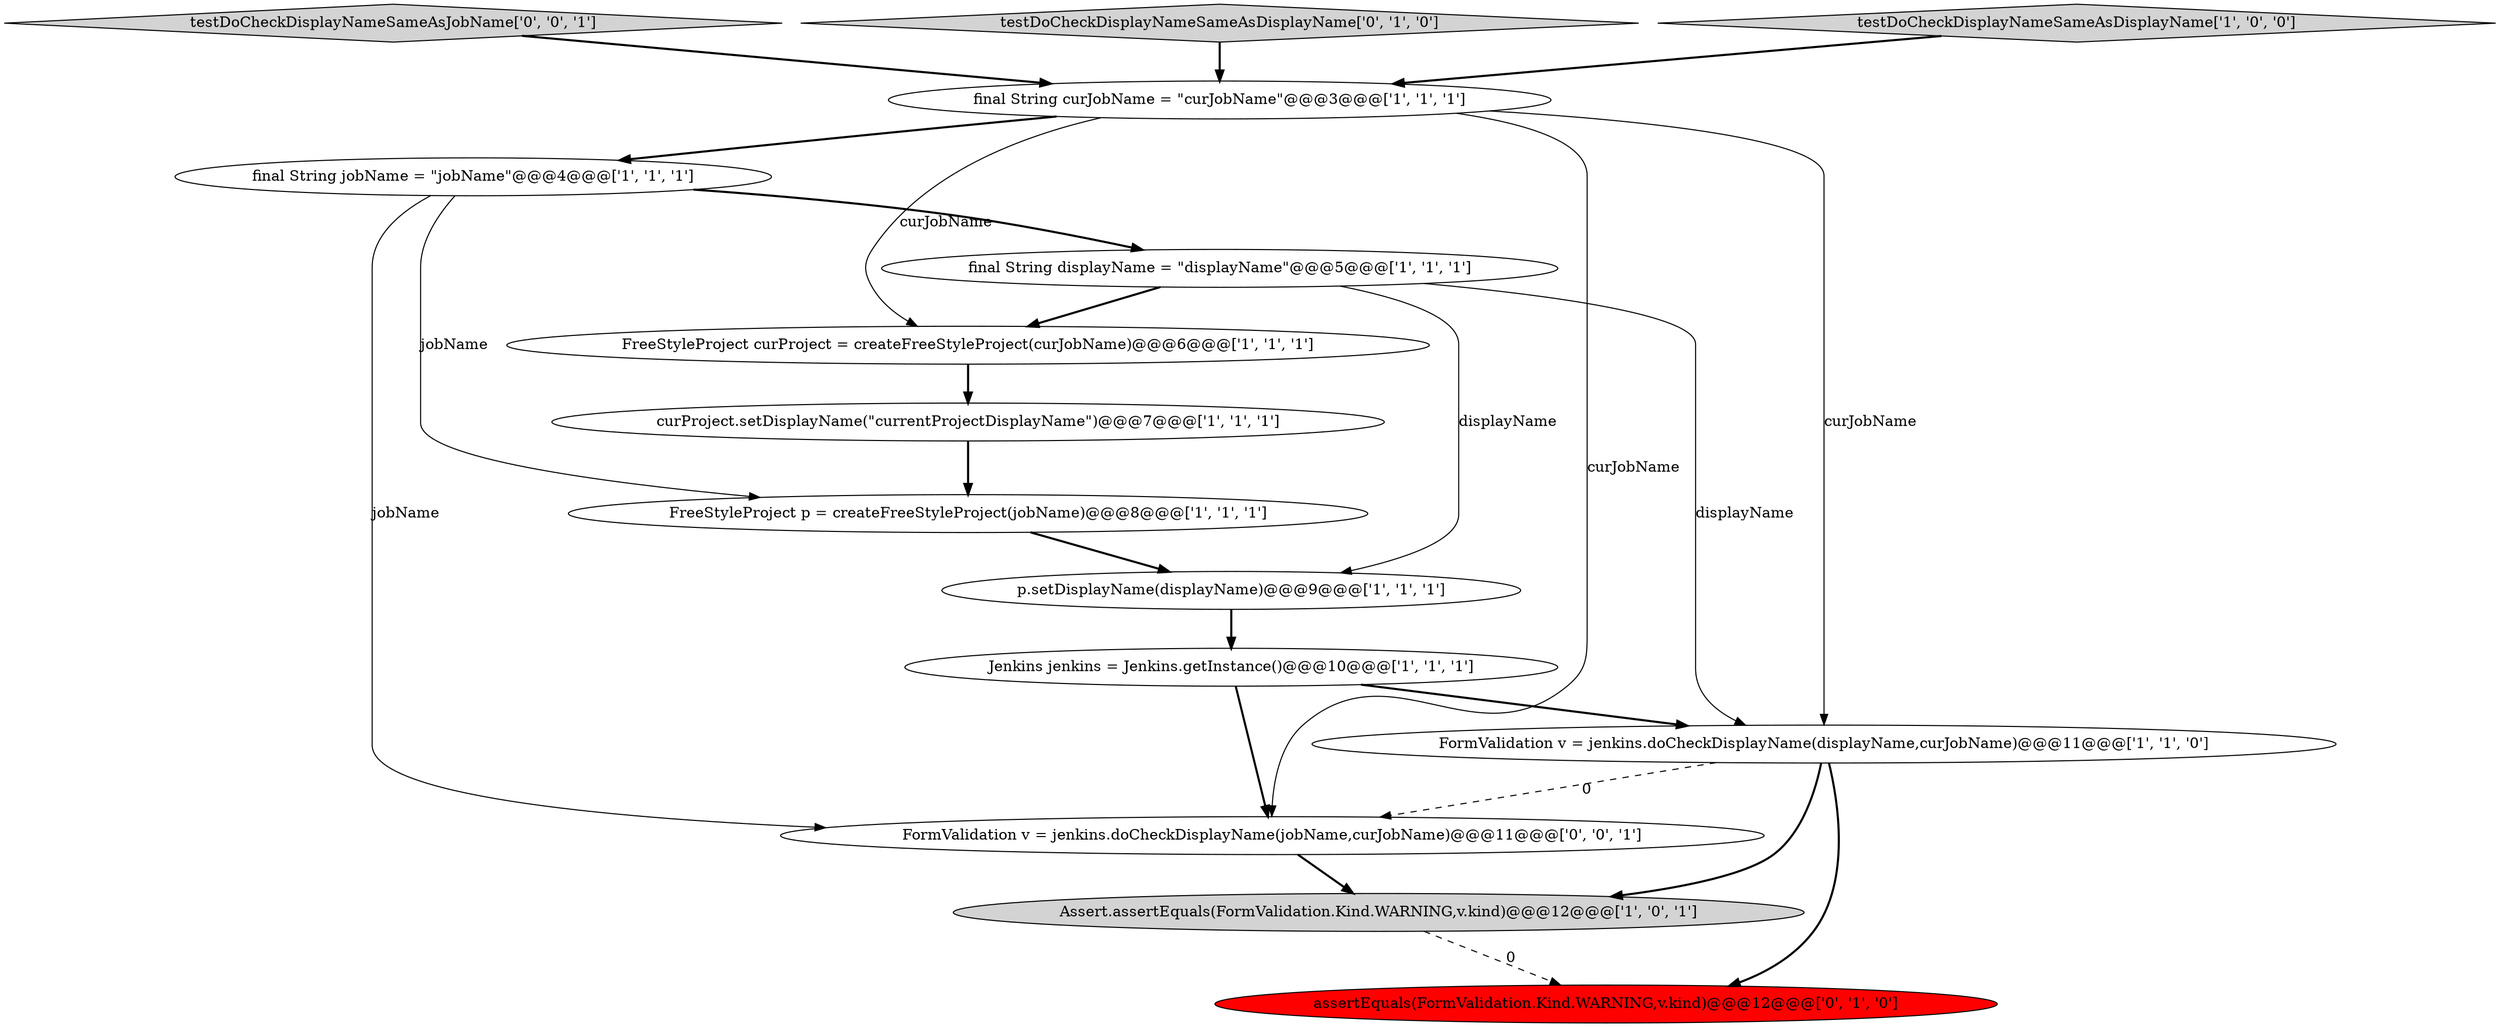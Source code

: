 digraph {
9 [style = filled, label = "Assert.assertEquals(FormValidation.Kind.WARNING,v.kind)@@@12@@@['1', '0', '1']", fillcolor = lightgray, shape = ellipse image = "AAA0AAABBB1BBB"];
2 [style = filled, label = "Jenkins jenkins = Jenkins.getInstance()@@@10@@@['1', '1', '1']", fillcolor = white, shape = ellipse image = "AAA0AAABBB1BBB"];
6 [style = filled, label = "FreeStyleProject curProject = createFreeStyleProject(curJobName)@@@6@@@['1', '1', '1']", fillcolor = white, shape = ellipse image = "AAA0AAABBB1BBB"];
13 [style = filled, label = "testDoCheckDisplayNameSameAsJobName['0', '0', '1']", fillcolor = lightgray, shape = diamond image = "AAA0AAABBB3BBB"];
3 [style = filled, label = "curProject.setDisplayName(\"currentProjectDisplayName\")@@@7@@@['1', '1', '1']", fillcolor = white, shape = ellipse image = "AAA0AAABBB1BBB"];
1 [style = filled, label = "final String curJobName = \"curJobName\"@@@3@@@['1', '1', '1']", fillcolor = white, shape = ellipse image = "AAA0AAABBB1BBB"];
8 [style = filled, label = "final String jobName = \"jobName\"@@@4@@@['1', '1', '1']", fillcolor = white, shape = ellipse image = "AAA0AAABBB1BBB"];
12 [style = filled, label = "testDoCheckDisplayNameSameAsDisplayName['0', '1', '0']", fillcolor = lightgray, shape = diamond image = "AAA0AAABBB2BBB"];
14 [style = filled, label = "FormValidation v = jenkins.doCheckDisplayName(jobName,curJobName)@@@11@@@['0', '0', '1']", fillcolor = white, shape = ellipse image = "AAA0AAABBB3BBB"];
4 [style = filled, label = "FreeStyleProject p = createFreeStyleProject(jobName)@@@8@@@['1', '1', '1']", fillcolor = white, shape = ellipse image = "AAA0AAABBB1BBB"];
10 [style = filled, label = "testDoCheckDisplayNameSameAsDisplayName['1', '0', '0']", fillcolor = lightgray, shape = diamond image = "AAA0AAABBB1BBB"];
11 [style = filled, label = "assertEquals(FormValidation.Kind.WARNING,v.kind)@@@12@@@['0', '1', '0']", fillcolor = red, shape = ellipse image = "AAA1AAABBB2BBB"];
0 [style = filled, label = "p.setDisplayName(displayName)@@@9@@@['1', '1', '1']", fillcolor = white, shape = ellipse image = "AAA0AAABBB1BBB"];
7 [style = filled, label = "FormValidation v = jenkins.doCheckDisplayName(displayName,curJobName)@@@11@@@['1', '1', '0']", fillcolor = white, shape = ellipse image = "AAA0AAABBB1BBB"];
5 [style = filled, label = "final String displayName = \"displayName\"@@@5@@@['1', '1', '1']", fillcolor = white, shape = ellipse image = "AAA0AAABBB1BBB"];
6->3 [style = bold, label=""];
5->0 [style = solid, label="displayName"];
7->11 [style = bold, label=""];
1->8 [style = bold, label=""];
1->7 [style = solid, label="curJobName"];
7->14 [style = dashed, label="0"];
1->14 [style = solid, label="curJobName"];
1->6 [style = solid, label="curJobName"];
0->2 [style = bold, label=""];
12->1 [style = bold, label=""];
3->4 [style = bold, label=""];
5->7 [style = solid, label="displayName"];
13->1 [style = bold, label=""];
4->0 [style = bold, label=""];
7->9 [style = bold, label=""];
5->6 [style = bold, label=""];
8->5 [style = bold, label=""];
8->4 [style = solid, label="jobName"];
2->14 [style = bold, label=""];
9->11 [style = dashed, label="0"];
8->14 [style = solid, label="jobName"];
14->9 [style = bold, label=""];
2->7 [style = bold, label=""];
10->1 [style = bold, label=""];
}
